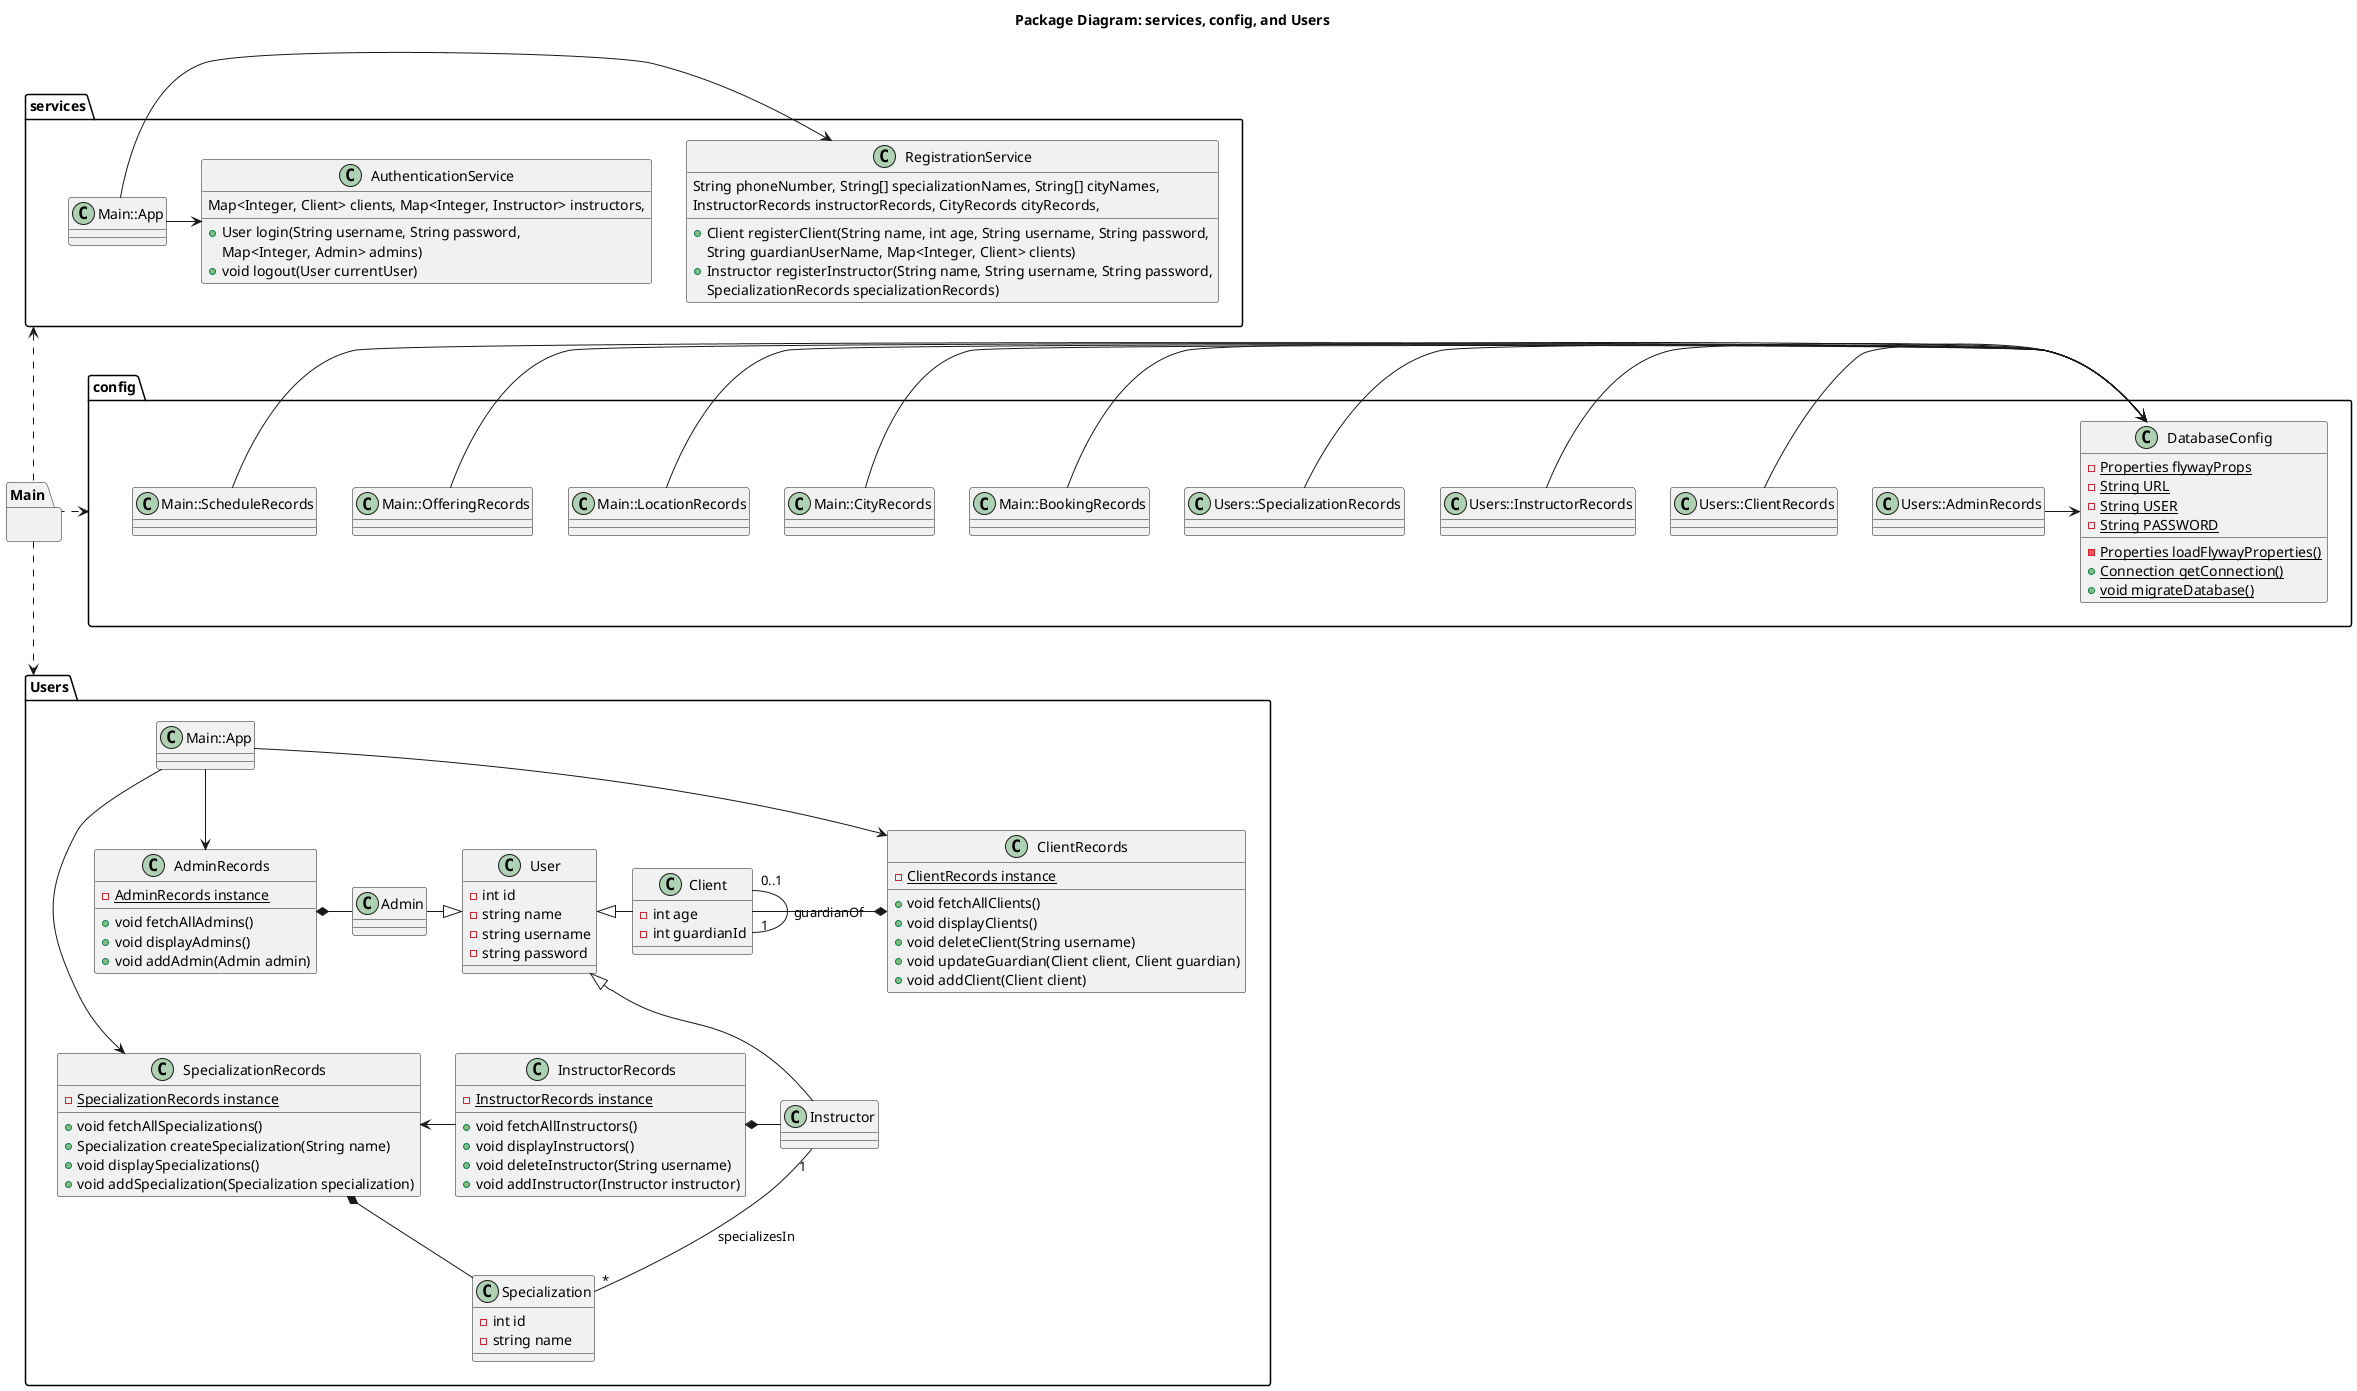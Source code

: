 @startuml
title Package Diagram: services, config, and Users
package Main{}
package Users {
    class App as "Main::App"{}
    class Admin {
    }
    class AdminRecords {
        -{static} AdminRecords instance
        +void fetchAllAdmins()
        +void displayAdmins()
        +void addAdmin(Admin admin)
    }
    class ClientRecords {
        -{static} ClientRecords instance
        +void fetchAllClients()
        +void displayClients()
        +void deleteClient(String username)
        +void updateGuardian(Client client, Client guardian)
        +void addClient(Client client)
    }
    class Client {
        -int age
        -int guardianId
    }
    class InstructorRecords {
        -{static} InstructorRecords instance
        +void fetchAllInstructors()
        +void displayInstructors()
        +void deleteInstructor(String username)
        +void addInstructor(Instructor instructor)
    }
    class Instructor
    class User {
        -int id
        -string name
        -string username
        -string password
    }
    class Specialization {
        -int id
        -string name
    }
    class SpecializationRecords {
        -{static} SpecializationRecords instance
        +void fetchAllSpecializations()
        +Specialization createSpecialization(String name)
        +void displaySpecializations()
        +void addSpecialization(Specialization specialization)
    }
    App --> AdminRecords
    App --> ClientRecords
    App -> SpecializationRecords

    User <|-right- Client
    User <|-down- Instructor
    User <|-left- Admin
    
    AdminRecords *- Admin

    Client "0..1" -- "1" Client: guardianOf

    ClientRecords *-left- Client

    SpecializationRecords *- Specialization
    
    Instructor "1" -- "*" Specialization: specializesIn

    InstructorRecords *- Instructor
    InstructorRecords -left-> SpecializationRecords
}

package services {
    class App as "Main::App"
    class RegistrationService {
        +Client registerClient(String name, int age, String username, String password, 
            String guardianUserName, Map<Integer, Client> clients)
        +Instructor registerInstructor(String name, String username, String password, 
            String phoneNumber, String[] specializationNames, String[] cityNames, 
            InstructorRecords instructorRecords, CityRecords cityRecords, 
            SpecializationRecords specializationRecords)
    }
    class AuthenticationService {
        +User login(String username, String password, 
            Map<Integer, Client> clients, Map<Integer, Instructor> instructors,
            Map<Integer, Admin> admins)
        +void logout(User currentUser)
    }
    App -> RegistrationService
    App -> AuthenticationService
}

package config {
    class AdminRecords as "Users::AdminRecords"{}
    class ClientRecords as "Users::ClientRecords"{}
    class InstructorRecords as "Users::InstructorRecords"{}
    class SpecializationRecords as "Users::SpecializationRecords"{}
    class BookingRecords as "Main::BookingRecords"{}
    class CityRecords as "Main::CityRecords"{}
    class LocationRecords as "Main::LocationRecords"{}
    class OfferingRecords as "Main::OfferingRecords"{}
    class ScheduleRecords as "Main::ScheduleRecords"{}
    class DatabaseConfig {
        -{static} Properties flywayProps
        -{static} String URL
        -{static} String USER
        -{static} String PASSWORD
        -{static} Properties loadFlywayProperties()
        +{static} Connection getConnection()
        +{static} void migrateDatabase()
    }
    AdminRecords -> DatabaseConfig
    ClientRecords -> DatabaseConfig
    InstructorRecords -> DatabaseConfig
    SpecializationRecords -> DatabaseConfig
    BookingRecords -> DatabaseConfig
    CityRecords -> DatabaseConfig
    LocationRecords -> DatabaseConfig
    OfferingRecords -> DatabaseConfig
    ScheduleRecords -> DatabaseConfig
}
Main .left.> config
Main .up.> services
Main .down.> Users

@enduml
